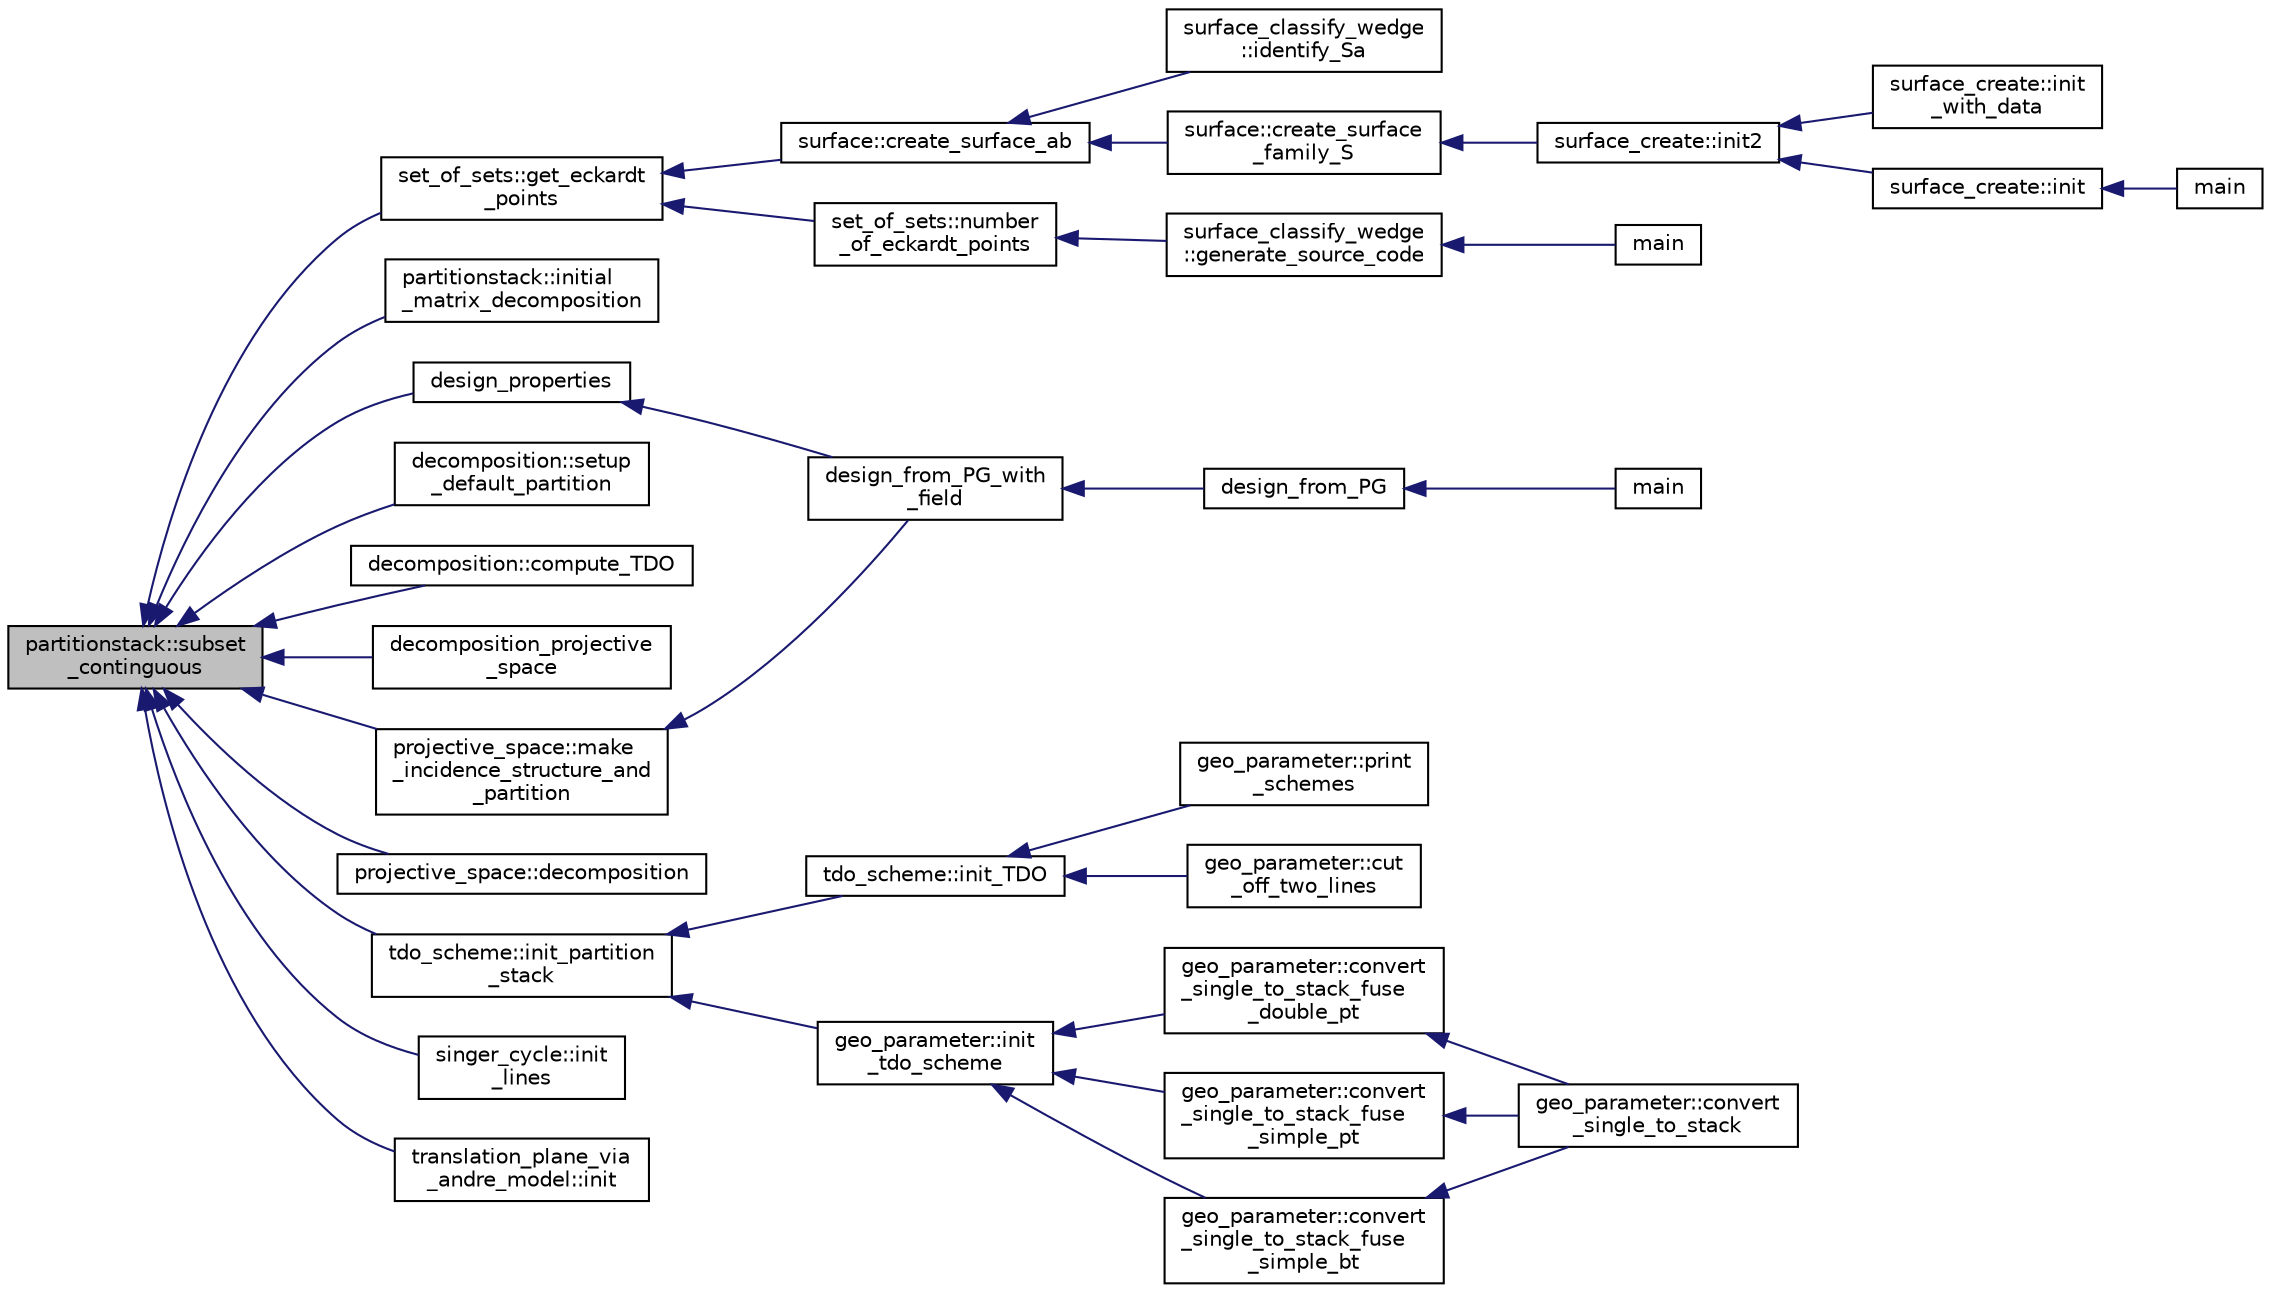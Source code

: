 digraph "partitionstack::subset_continguous"
{
  edge [fontname="Helvetica",fontsize="10",labelfontname="Helvetica",labelfontsize="10"];
  node [fontname="Helvetica",fontsize="10",shape=record];
  rankdir="LR";
  Node1105 [label="partitionstack::subset\l_continguous",height=0.2,width=0.4,color="black", fillcolor="grey75", style="filled", fontcolor="black"];
  Node1105 -> Node1106 [dir="back",color="midnightblue",fontsize="10",style="solid",fontname="Helvetica"];
  Node1106 [label="design_properties",height=0.2,width=0.4,color="black", fillcolor="white", style="filled",URL="$d9/dc2/apps_2combinatorics_2design_8_c.html#a7d7aac893d68b4a25d1ab91b57ae2af1"];
  Node1106 -> Node1107 [dir="back",color="midnightblue",fontsize="10",style="solid",fontname="Helvetica"];
  Node1107 [label="design_from_PG_with\l_field",height=0.2,width=0.4,color="black", fillcolor="white", style="filled",URL="$d9/dc2/apps_2combinatorics_2design_8_c.html#a5d0ddbe05228e631bc5fc469bc9ba6dd"];
  Node1107 -> Node1108 [dir="back",color="midnightblue",fontsize="10",style="solid",fontname="Helvetica"];
  Node1108 [label="design_from_PG",height=0.2,width=0.4,color="black", fillcolor="white", style="filled",URL="$d9/dc2/apps_2combinatorics_2design_8_c.html#aaac4564bcb168115351dacf8aefd1001"];
  Node1108 -> Node1109 [dir="back",color="midnightblue",fontsize="10",style="solid",fontname="Helvetica"];
  Node1109 [label="main",height=0.2,width=0.4,color="black", fillcolor="white", style="filled",URL="$d9/dc2/apps_2combinatorics_2design_8_c.html#a217dbf8b442f20279ea00b898af96f52"];
  Node1105 -> Node1110 [dir="back",color="midnightblue",fontsize="10",style="solid",fontname="Helvetica"];
  Node1110 [label="partitionstack::initial\l_matrix_decomposition",height=0.2,width=0.4,color="black", fillcolor="white", style="filled",URL="$d3/d87/classpartitionstack.html#ad3c6531c5f16f206a1d0daa16260ea3a"];
  Node1105 -> Node1111 [dir="back",color="midnightblue",fontsize="10",style="solid",fontname="Helvetica"];
  Node1111 [label="set_of_sets::get_eckardt\l_points",height=0.2,width=0.4,color="black", fillcolor="white", style="filled",URL="$da/dd6/classset__of__sets.html#af6713e71ef5a1b7cc7892d78900166c4"];
  Node1111 -> Node1112 [dir="back",color="midnightblue",fontsize="10",style="solid",fontname="Helvetica"];
  Node1112 [label="set_of_sets::number\l_of_eckardt_points",height=0.2,width=0.4,color="black", fillcolor="white", style="filled",URL="$da/dd6/classset__of__sets.html#acf1d8689cc8ef9c4987d86c78be68302"];
  Node1112 -> Node1113 [dir="back",color="midnightblue",fontsize="10",style="solid",fontname="Helvetica"];
  Node1113 [label="surface_classify_wedge\l::generate_source_code",height=0.2,width=0.4,color="black", fillcolor="white", style="filled",URL="$d7/d5c/classsurface__classify__wedge.html#a4cb31d5e7747571177fbdedf79631fd9"];
  Node1113 -> Node1114 [dir="back",color="midnightblue",fontsize="10",style="solid",fontname="Helvetica"];
  Node1114 [label="main",height=0.2,width=0.4,color="black", fillcolor="white", style="filled",URL="$df/df8/surface__classify_8_c.html#a217dbf8b442f20279ea00b898af96f52"];
  Node1111 -> Node1115 [dir="back",color="midnightblue",fontsize="10",style="solid",fontname="Helvetica"];
  Node1115 [label="surface::create_surface_ab",height=0.2,width=0.4,color="black", fillcolor="white", style="filled",URL="$d5/d88/classsurface.html#a9e0834d9fd3ea14957df1944ac40c847"];
  Node1115 -> Node1116 [dir="back",color="midnightblue",fontsize="10",style="solid",fontname="Helvetica"];
  Node1116 [label="surface::create_surface\l_family_S",height=0.2,width=0.4,color="black", fillcolor="white", style="filled",URL="$d5/d88/classsurface.html#a820199c4eab279fad1085a308550fa8f"];
  Node1116 -> Node1117 [dir="back",color="midnightblue",fontsize="10",style="solid",fontname="Helvetica"];
  Node1117 [label="surface_create::init2",height=0.2,width=0.4,color="black", fillcolor="white", style="filled",URL="$de/da4/classsurface__create.html#a0d600640f7dd62d5a6c36443effdab59"];
  Node1117 -> Node1118 [dir="back",color="midnightblue",fontsize="10",style="solid",fontname="Helvetica"];
  Node1118 [label="surface_create::init\l_with_data",height=0.2,width=0.4,color="black", fillcolor="white", style="filled",URL="$de/da4/classsurface__create.html#a9226f687139676532adb1aa971fbade2"];
  Node1117 -> Node1119 [dir="back",color="midnightblue",fontsize="10",style="solid",fontname="Helvetica"];
  Node1119 [label="surface_create::init",height=0.2,width=0.4,color="black", fillcolor="white", style="filled",URL="$de/da4/classsurface__create.html#ab0db5c12825f778e3caf8aa4da02eb06"];
  Node1119 -> Node1120 [dir="back",color="midnightblue",fontsize="10",style="solid",fontname="Helvetica"];
  Node1120 [label="main",height=0.2,width=0.4,color="black", fillcolor="white", style="filled",URL="$d2/dfa/create__surface__main_8_c.html#a217dbf8b442f20279ea00b898af96f52"];
  Node1115 -> Node1121 [dir="back",color="midnightblue",fontsize="10",style="solid",fontname="Helvetica"];
  Node1121 [label="surface_classify_wedge\l::identify_Sa",height=0.2,width=0.4,color="black", fillcolor="white", style="filled",URL="$d7/d5c/classsurface__classify__wedge.html#a8fdc22ea1850bd4da28ace84adb055a6"];
  Node1105 -> Node1122 [dir="back",color="midnightblue",fontsize="10",style="solid",fontname="Helvetica"];
  Node1122 [label="decomposition::setup\l_default_partition",height=0.2,width=0.4,color="black", fillcolor="white", style="filled",URL="$d3/d2b/classdecomposition.html#a8589476ff85bb44acc19de00ffdf1b7f"];
  Node1105 -> Node1123 [dir="back",color="midnightblue",fontsize="10",style="solid",fontname="Helvetica"];
  Node1123 [label="decomposition::compute_TDO",height=0.2,width=0.4,color="black", fillcolor="white", style="filled",URL="$d3/d2b/classdecomposition.html#acde2ae0342c89d2ba817ecdc98813cbe"];
  Node1105 -> Node1124 [dir="back",color="midnightblue",fontsize="10",style="solid",fontname="Helvetica"];
  Node1124 [label="decomposition_projective\l_space",height=0.2,width=0.4,color="black", fillcolor="white", style="filled",URL="$df/d74/tl__geometry_8h.html#a82c6b40b3138e3e5bae2299d49680ac1"];
  Node1105 -> Node1125 [dir="back",color="midnightblue",fontsize="10",style="solid",fontname="Helvetica"];
  Node1125 [label="projective_space::make\l_incidence_structure_and\l_partition",height=0.2,width=0.4,color="black", fillcolor="white", style="filled",URL="$d2/d17/classprojective__space.html#a40b8d8590d6612a33a930e9c75b45774"];
  Node1125 -> Node1107 [dir="back",color="midnightblue",fontsize="10",style="solid",fontname="Helvetica"];
  Node1105 -> Node1126 [dir="back",color="midnightblue",fontsize="10",style="solid",fontname="Helvetica"];
  Node1126 [label="projective_space::decomposition",height=0.2,width=0.4,color="black", fillcolor="white", style="filled",URL="$d2/d17/classprojective__space.html#ae060ee525e7a974bce04d78be7f6dd51"];
  Node1105 -> Node1127 [dir="back",color="midnightblue",fontsize="10",style="solid",fontname="Helvetica"];
  Node1127 [label="tdo_scheme::init_partition\l_stack",height=0.2,width=0.4,color="black", fillcolor="white", style="filled",URL="$d7/dbc/classtdo__scheme.html#a88ee0be1cbf7309f0c5cfe96216c4b56"];
  Node1127 -> Node1128 [dir="back",color="midnightblue",fontsize="10",style="solid",fontname="Helvetica"];
  Node1128 [label="geo_parameter::init\l_tdo_scheme",height=0.2,width=0.4,color="black", fillcolor="white", style="filled",URL="$d9/d51/classgeo__parameter.html#a054027061960485ce489da47ad285841"];
  Node1128 -> Node1129 [dir="back",color="midnightblue",fontsize="10",style="solid",fontname="Helvetica"];
  Node1129 [label="geo_parameter::convert\l_single_to_stack_fuse\l_simple_pt",height=0.2,width=0.4,color="black", fillcolor="white", style="filled",URL="$d9/d51/classgeo__parameter.html#a55bfef2de6f778f98dc6556db7ca09f0"];
  Node1129 -> Node1130 [dir="back",color="midnightblue",fontsize="10",style="solid",fontname="Helvetica"];
  Node1130 [label="geo_parameter::convert\l_single_to_stack",height=0.2,width=0.4,color="black", fillcolor="white", style="filled",URL="$d9/d51/classgeo__parameter.html#a38a7db47929dd2be6c51bf84ce6910d1"];
  Node1128 -> Node1131 [dir="back",color="midnightblue",fontsize="10",style="solid",fontname="Helvetica"];
  Node1131 [label="geo_parameter::convert\l_single_to_stack_fuse\l_simple_bt",height=0.2,width=0.4,color="black", fillcolor="white", style="filled",URL="$d9/d51/classgeo__parameter.html#a0cf3cd58d64429f34e0d332873df8ce0"];
  Node1131 -> Node1130 [dir="back",color="midnightblue",fontsize="10",style="solid",fontname="Helvetica"];
  Node1128 -> Node1132 [dir="back",color="midnightblue",fontsize="10",style="solid",fontname="Helvetica"];
  Node1132 [label="geo_parameter::convert\l_single_to_stack_fuse\l_double_pt",height=0.2,width=0.4,color="black", fillcolor="white", style="filled",URL="$d9/d51/classgeo__parameter.html#a5932c348cab6747ce94d2eeb7a1c40b0"];
  Node1132 -> Node1130 [dir="back",color="midnightblue",fontsize="10",style="solid",fontname="Helvetica"];
  Node1127 -> Node1133 [dir="back",color="midnightblue",fontsize="10",style="solid",fontname="Helvetica"];
  Node1133 [label="tdo_scheme::init_TDO",height=0.2,width=0.4,color="black", fillcolor="white", style="filled",URL="$d7/dbc/classtdo__scheme.html#a6e96a46806b69b0dce089b38da19ddc8"];
  Node1133 -> Node1134 [dir="back",color="midnightblue",fontsize="10",style="solid",fontname="Helvetica"];
  Node1134 [label="geo_parameter::cut\l_off_two_lines",height=0.2,width=0.4,color="black", fillcolor="white", style="filled",URL="$d9/d51/classgeo__parameter.html#a4a8521129ea64b169d26abf5ff0ce0d9"];
  Node1133 -> Node1135 [dir="back",color="midnightblue",fontsize="10",style="solid",fontname="Helvetica"];
  Node1135 [label="geo_parameter::print\l_schemes",height=0.2,width=0.4,color="black", fillcolor="white", style="filled",URL="$d9/d51/classgeo__parameter.html#a40ece8eb12f3eeff37e420100551fc80"];
  Node1105 -> Node1136 [dir="back",color="midnightblue",fontsize="10",style="solid",fontname="Helvetica"];
  Node1136 [label="singer_cycle::init\l_lines",height=0.2,width=0.4,color="black", fillcolor="white", style="filled",URL="$d8/d13/classsinger__cycle.html#a817cbf613596d5db2cf5e926db8fa328"];
  Node1105 -> Node1137 [dir="back",color="midnightblue",fontsize="10",style="solid",fontname="Helvetica"];
  Node1137 [label="translation_plane_via\l_andre_model::init",height=0.2,width=0.4,color="black", fillcolor="white", style="filled",URL="$d1/dcc/classtranslation__plane__via__andre__model.html#adb424599de168ade331979a9218ee07b"];
}
